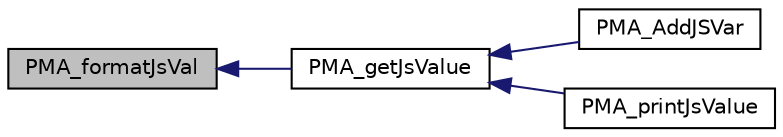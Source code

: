 digraph G
{
  edge [fontname="Helvetica",fontsize="10",labelfontname="Helvetica",labelfontsize="10"];
  node [fontname="Helvetica",fontsize="10",shape=record];
  rankdir="LR";
  Node1 [label="PMA_formatJsVal",height=0.2,width=0.4,color="black", fillcolor="grey75", style="filled" fontcolor="black"];
  Node1 -> Node2 [dir="back",color="midnightblue",fontsize="10",style="solid",fontname="Helvetica"];
  Node2 [label="PMA_getJsValue",height=0.2,width=0.4,color="black", fillcolor="white", style="filled",URL="$js__escape_8lib_8php.html#a44a303f2823e39aff70e3767e87aab23",tooltip="Formats an javascript assignment with proper escaping of a value and support for assigning array of s..."];
  Node2 -> Node3 [dir="back",color="midnightblue",fontsize="10",style="solid",fontname="Helvetica"];
  Node3 [label="PMA_AddJSVar",height=0.2,width=0.4,color="black", fillcolor="white", style="filled",URL="$core_8lib_8php.html#aa955beb8be3e7145b6d097ad7b3800fe",tooltip="Adds JS code snippet for variable assignment to be displayed by header.inc.php."];
  Node2 -> Node4 [dir="back",color="midnightblue",fontsize="10",style="solid",fontname="Helvetica"];
  Node4 [label="PMA_printJsValue",height=0.2,width=0.4,color="black", fillcolor="white", style="filled",URL="$js__escape_8lib_8php.html#ad4e8049d887ad45d7205d73dfae1596c",tooltip="Prints an javascript assignment with proper escaping of a value and support for assigning array of st..."];
}
